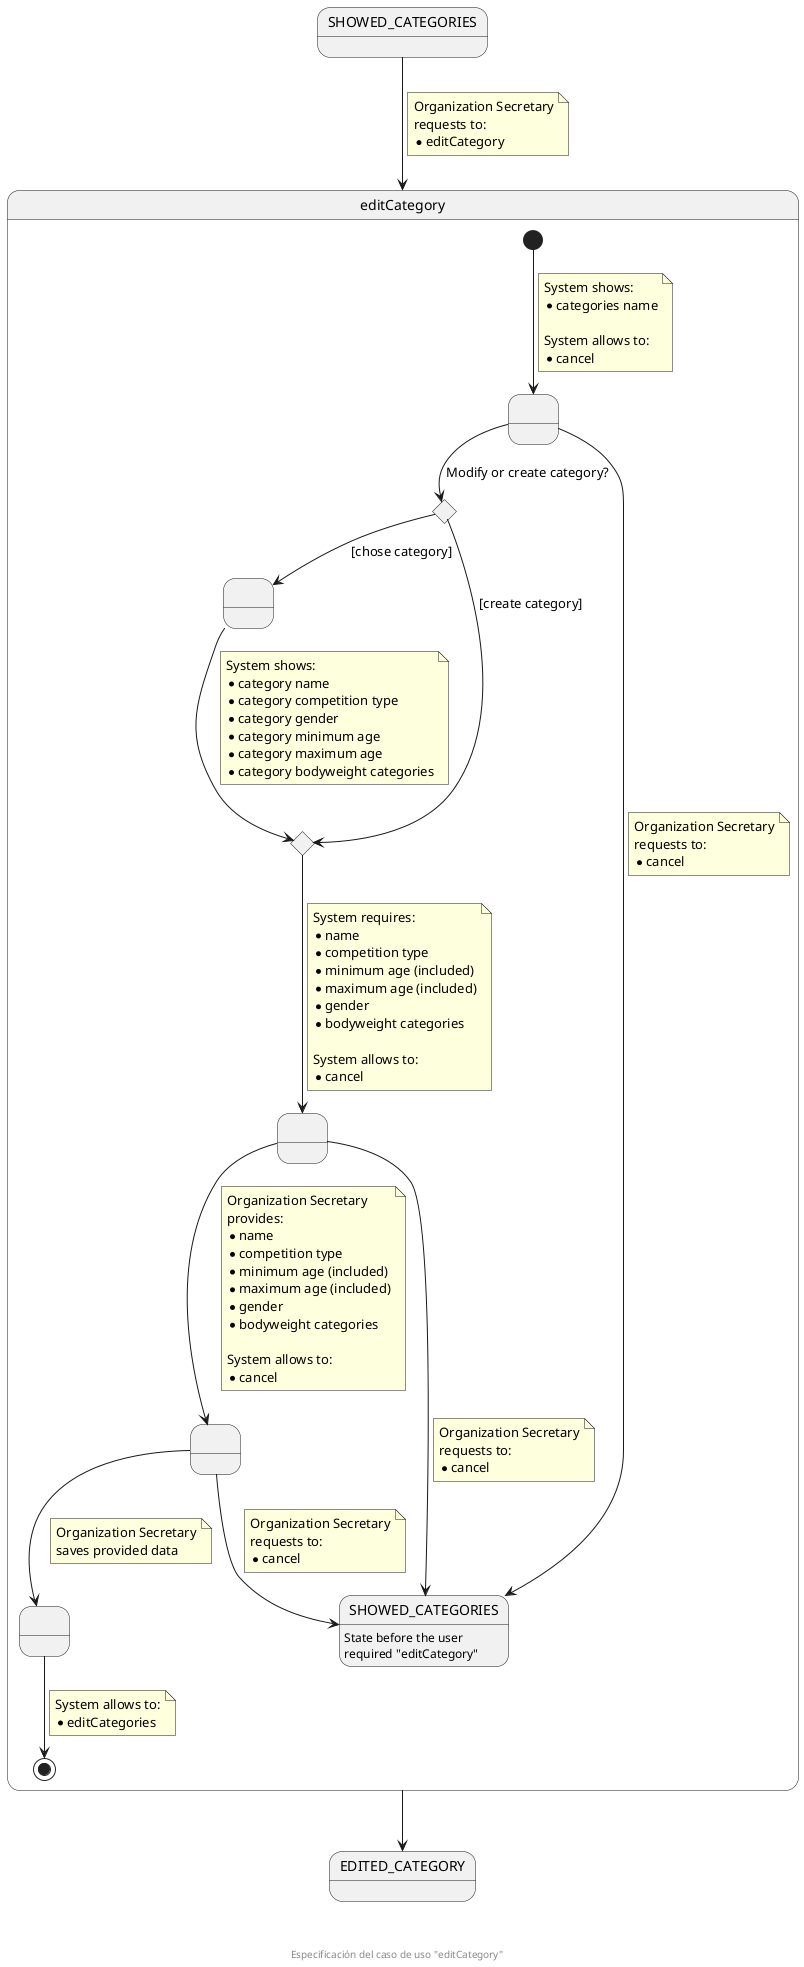 @startuml
state SHOWED_CATEGORIES
state editCategory {
  state " " as SHOWED_CATEGORIES_TO_BE_EDITED
  state createOrModifyCHC <<choice>>
  state " " as providedCategory
  state createOrModifyCHC2 <<choice>>
  state " " as pendingData
  state " " as providedData
  state " " as savedData
  [*] --> SHOWED_CATEGORIES_TO_BE_EDITED
  note on link
    System shows:
    * categories name

    System allows to:
    * cancel
  end note

  SHOWED_CATEGORIES_TO_BE_EDITED --> createOrModifyCHC : Modify or create category?

  SHOWED_CATEGORIES_TO_BE_EDITED --> SHOWED_CATEGORIES_F
  note on link
    Organization Secretary
    requests to:
    * cancel
  end note

  createOrModifyCHC --> providedCategory : [chose category]
  createOrModifyCHC --> createOrModifyCHC2 : [create category]
  providedCategory --> createOrModifyCHC2
  note on link
    System shows:
    * category name
    * category competition type
    * category gender
    * category minimum age
    * category maximum age
    * category bodyweight categories
  end note
  createOrModifyCHC2 --> pendingData
  note on link
    System requires:
    * name
    * competition type
    * minimum age (included)
    * maximum age (included)
    * gender
    * bodyweight categories

    System allows to:
    * cancel
  end note
  pendingData --> SHOWED_CATEGORIES_F
  note on link
    Organization Secretary
    requests to:
    * cancel
  end note

  pendingData --> providedData
  note on link
    Organization Secretary
    provides:
    * name
    * competition type
    * minimum age (included)
    * maximum age (included)
    * gender
    * bodyweight categories

    System allows to:
    * cancel
  end note

  providedData --> savedData
  note on link
    Organization Secretary
    saves provided data
  end note

  providedData --> SHOWED_CATEGORIES_F
  note on link
    Organization Secretary
    requests to:
    * cancel
  end note

  savedData --> [*]
  note on link
    System allows to:
    * editCategories
  end note
}
state EDITED_CATEGORY
state "SHOWED_CATEGORIES" as SHOWED_CATEGORIES_F : State before the user\nrequired "editCategory"

SHOWED_CATEGORIES --> editCategory
note on link
  Organization Secretary
  requests to:
  * editCategory
end note

editCategory --> EDITED_CATEGORY

footer \n\n\n Especificación del caso de uso "editCategory"
@enduml
